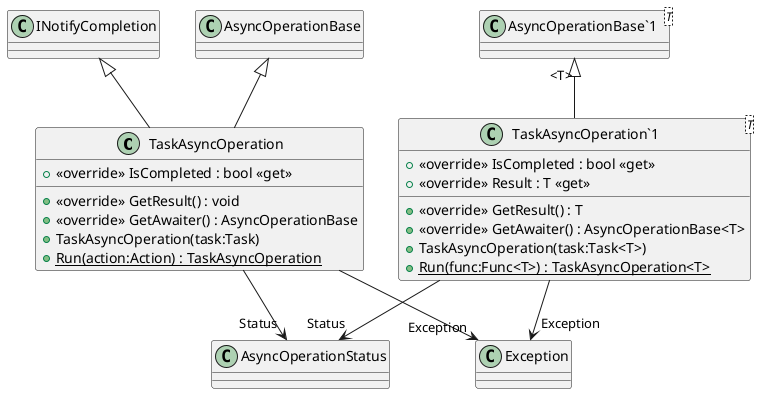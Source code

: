@startuml
class TaskAsyncOperation {
    + <<override>> IsCompleted : bool <<get>>
    + <<override>> GetResult() : void
    + <<override>> GetAwaiter() : AsyncOperationBase
    + TaskAsyncOperation(task:Task)
    + {static} Run(action:Action) : TaskAsyncOperation
}
class "TaskAsyncOperation`1"<T> {
    + <<override>> IsCompleted : bool <<get>>
    + <<override>> Result : T <<get>>
    + <<override>> GetResult() : T
    + <<override>> GetAwaiter() : AsyncOperationBase<T>
    + TaskAsyncOperation(task:Task<T>)
    + {static} Run(func:Func<T>) : TaskAsyncOperation<T>
}
class "AsyncOperationBase`1"<T> {
}
AsyncOperationBase <|-- TaskAsyncOperation
INotifyCompletion <|-- TaskAsyncOperation
TaskAsyncOperation --> "Status" AsyncOperationStatus
TaskAsyncOperation --> "Exception" Exception
"AsyncOperationBase`1" "<T>" <|-- "TaskAsyncOperation`1"
"TaskAsyncOperation`1" --> "Status" AsyncOperationStatus
"TaskAsyncOperation`1" --> "Exception" Exception
@enduml
